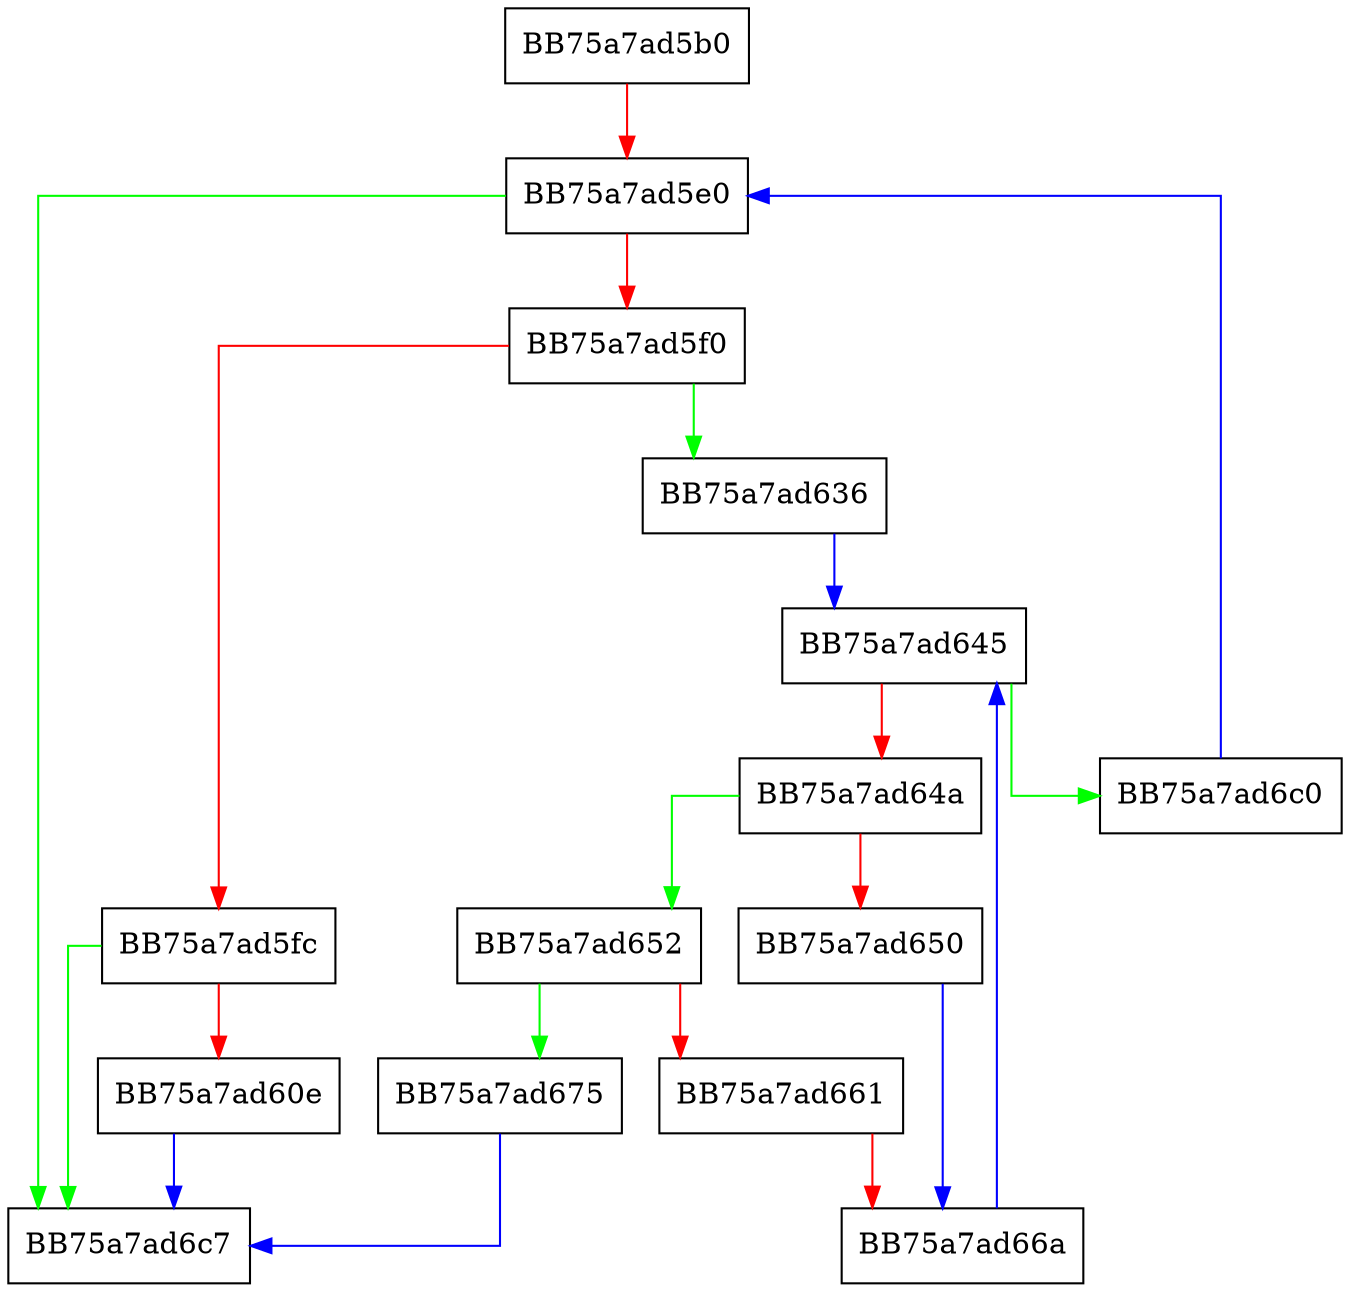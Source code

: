 digraph _alloc_osfhnd {
  node [shape="box"];
  graph [splines=ortho];
  BB75a7ad5b0 -> BB75a7ad5e0 [color="red"];
  BB75a7ad5e0 -> BB75a7ad6c7 [color="green"];
  BB75a7ad5e0 -> BB75a7ad5f0 [color="red"];
  BB75a7ad5f0 -> BB75a7ad636 [color="green"];
  BB75a7ad5f0 -> BB75a7ad5fc [color="red"];
  BB75a7ad5fc -> BB75a7ad6c7 [color="green"];
  BB75a7ad5fc -> BB75a7ad60e [color="red"];
  BB75a7ad60e -> BB75a7ad6c7 [color="blue"];
  BB75a7ad636 -> BB75a7ad645 [color="blue"];
  BB75a7ad645 -> BB75a7ad6c0 [color="green"];
  BB75a7ad645 -> BB75a7ad64a [color="red"];
  BB75a7ad64a -> BB75a7ad652 [color="green"];
  BB75a7ad64a -> BB75a7ad650 [color="red"];
  BB75a7ad650 -> BB75a7ad66a [color="blue"];
  BB75a7ad652 -> BB75a7ad675 [color="green"];
  BB75a7ad652 -> BB75a7ad661 [color="red"];
  BB75a7ad661 -> BB75a7ad66a [color="red"];
  BB75a7ad66a -> BB75a7ad645 [color="blue"];
  BB75a7ad675 -> BB75a7ad6c7 [color="blue"];
  BB75a7ad6c0 -> BB75a7ad5e0 [color="blue"];
}